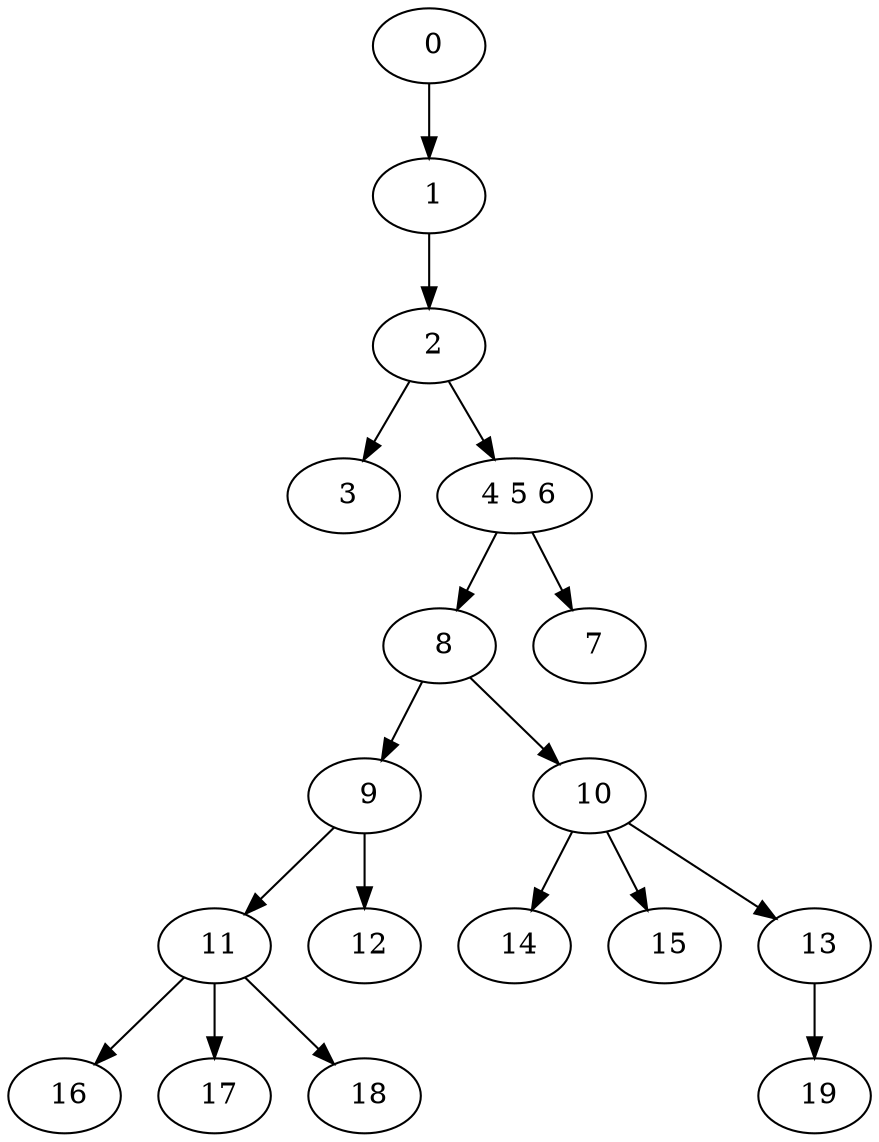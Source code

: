 digraph mytree {
" 0" -> " 1";
" 1" -> " 2";
" 2" -> " 3";
" 2" -> " 4 5 6";
" 3";
" 4 5 6" -> " 8";
" 4 5 6" -> " 7";
" 8" -> " 9";
" 8" -> " 10";
" 9" -> " 11";
" 9" -> " 12";
" 10" -> " 14";
" 10" -> " 15";
" 10" -> " 13";
" 11" -> " 16";
" 11" -> " 17";
" 11" -> " 18";
" 12";
" 14";
" 15";
" 16";
" 17";
" 18";
" 13" -> " 19";
" 19";
" 7";
}
